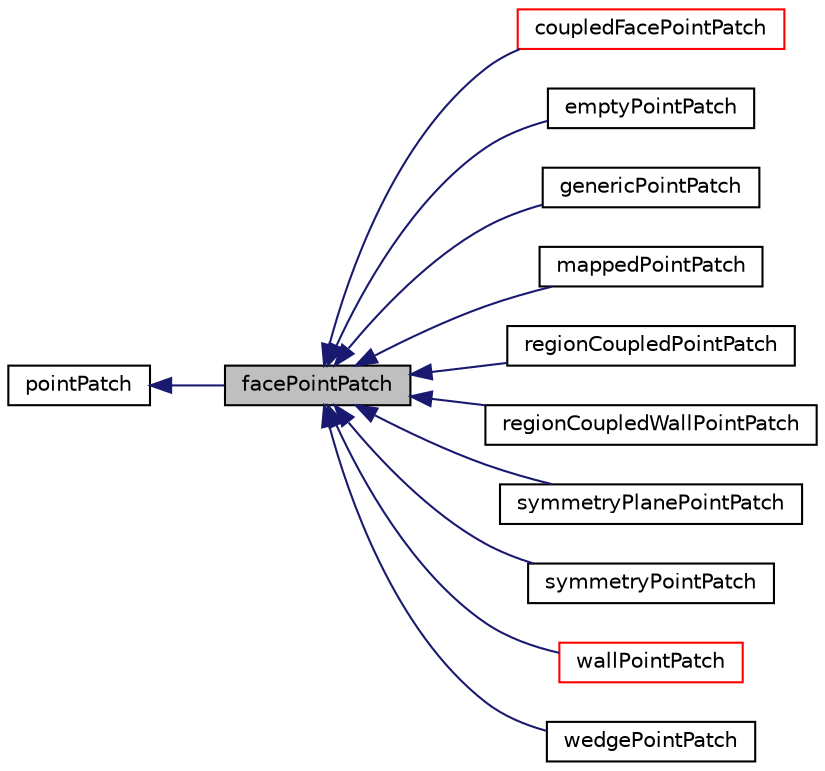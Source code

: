 digraph "facePointPatch"
{
  bgcolor="transparent";
  edge [fontname="Helvetica",fontsize="10",labelfontname="Helvetica",labelfontsize="10"];
  node [fontname="Helvetica",fontsize="10",shape=record];
  rankdir="LR";
  Node1 [label="facePointPatch",height=0.2,width=0.4,color="black", fillcolor="grey75", style="filled", fontcolor="black"];
  Node2 -> Node1 [dir="back",color="midnightblue",fontsize="10",style="solid",fontname="Helvetica"];
  Node2 [label="pointPatch",height=0.2,width=0.4,color="black",URL="$a01936.html",tooltip="Basic pointPatch represents a set of points from the mesh. "];
  Node1 -> Node3 [dir="back",color="midnightblue",fontsize="10",style="solid",fontname="Helvetica"];
  Node3 [label="coupledFacePointPatch",height=0.2,width=0.4,color="red",URL="$a00420.html",tooltip="coupled patch for post-processing. Used as the base class for processor and cyclic pointPatches ..."];
  Node1 -> Node4 [dir="back",color="midnightblue",fontsize="10",style="solid",fontname="Helvetica"];
  Node4 [label="emptyPointPatch",height=0.2,width=0.4,color="black",URL="$a00641.html",tooltip="Empty plane patch. "];
  Node1 -> Node5 [dir="back",color="midnightblue",fontsize="10",style="solid",fontname="Helvetica"];
  Node5 [label="genericPointPatch",height=0.2,width=0.4,color="black",URL="$a00931.html",tooltip="Substitute for unknown patches. Used for postprocessing when only basic polyPatch info is needed..."];
  Node1 -> Node6 [dir="back",color="midnightblue",fontsize="10",style="solid",fontname="Helvetica"];
  Node6 [label="mappedPointPatch",height=0.2,width=0.4,color="black",URL="$a01459.html",tooltip="mappedPointPatch patch. "];
  Node1 -> Node7 [dir="back",color="midnightblue",fontsize="10",style="solid",fontname="Helvetica"];
  Node7 [label="regionCoupledPointPatch",height=0.2,width=0.4,color="black",URL="$a02185.html",tooltip="Cyclic AMI point patch - place holder only. "];
  Node1 -> Node8 [dir="back",color="midnightblue",fontsize="10",style="solid",fontname="Helvetica"];
  Node8 [label="regionCoupledWallPointPatch",height=0.2,width=0.4,color="black",URL="$a02190.html",tooltip="Cyclic AMI point patch - place holder only. "];
  Node1 -> Node9 [dir="back",color="midnightblue",fontsize="10",style="solid",fontname="Helvetica"];
  Node9 [label="symmetryPlanePointPatch",height=0.2,width=0.4,color="black",URL="$a02621.html",tooltip="Symmetry-plane patch. "];
  Node1 -> Node10 [dir="back",color="midnightblue",fontsize="10",style="solid",fontname="Helvetica"];
  Node10 [label="symmetryPointPatch",height=0.2,width=0.4,color="black",URL="$a02624.html",tooltip="Symmetry patch for non-planar or multi-plane patches. "];
  Node1 -> Node11 [dir="back",color="midnightblue",fontsize="10",style="solid",fontname="Helvetica"];
  Node11 [label="wallPointPatch",height=0.2,width=0.4,color="red",URL="$a02963.html",tooltip="Foam::wallPointPatch. "];
  Node1 -> Node12 [dir="back",color="midnightblue",fontsize="10",style="solid",fontname="Helvetica"];
  Node12 [label="wedgePointPatch",height=0.2,width=0.4,color="black",URL="$a02977.html",tooltip="Wedge front and back plane patch. "];
}

